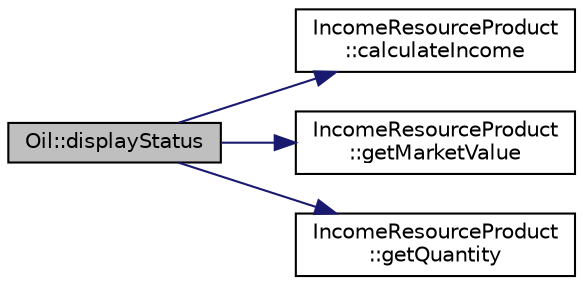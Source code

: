 digraph "Oil::displayStatus"
{
 // LATEX_PDF_SIZE
  edge [fontname="Helvetica",fontsize="10",labelfontname="Helvetica",labelfontsize="10"];
  node [fontname="Helvetica",fontsize="10",shape=record];
  rankdir="LR";
  Node1 [label="Oil::displayStatus",height=0.2,width=0.4,color="black", fillcolor="grey75", style="filled", fontcolor="black",tooltip="Displays the current status of the Oil resource."];
  Node1 -> Node2 [color="midnightblue",fontsize="10",style="solid",fontname="Helvetica"];
  Node2 [label="IncomeResourceProduct\l::calculateIncome",height=0.2,width=0.4,color="black", fillcolor="white", style="filled",URL="$classIncomeResourceProduct.html#a11f0feb16dd8108385bf3ff2c96729a6",tooltip="Calculates the total income generated by the resource."];
  Node1 -> Node3 [color="midnightblue",fontsize="10",style="solid",fontname="Helvetica"];
  Node3 [label="IncomeResourceProduct\l::getMarketValue",height=0.2,width=0.4,color="black", fillcolor="white", style="filled",URL="$classIncomeResourceProduct.html#a9b94924a879ce932b32b2240a0fa45a5",tooltip="Gets the market value of the resource."];
  Node1 -> Node4 [color="midnightblue",fontsize="10",style="solid",fontname="Helvetica"];
  Node4 [label="IncomeResourceProduct\l::getQuantity",height=0.2,width=0.4,color="black", fillcolor="white", style="filled",URL="$classIncomeResourceProduct.html#a6b05b048a8be1922a600a222b24d9f0c",tooltip="Gets the current quantity of the resource."];
}
